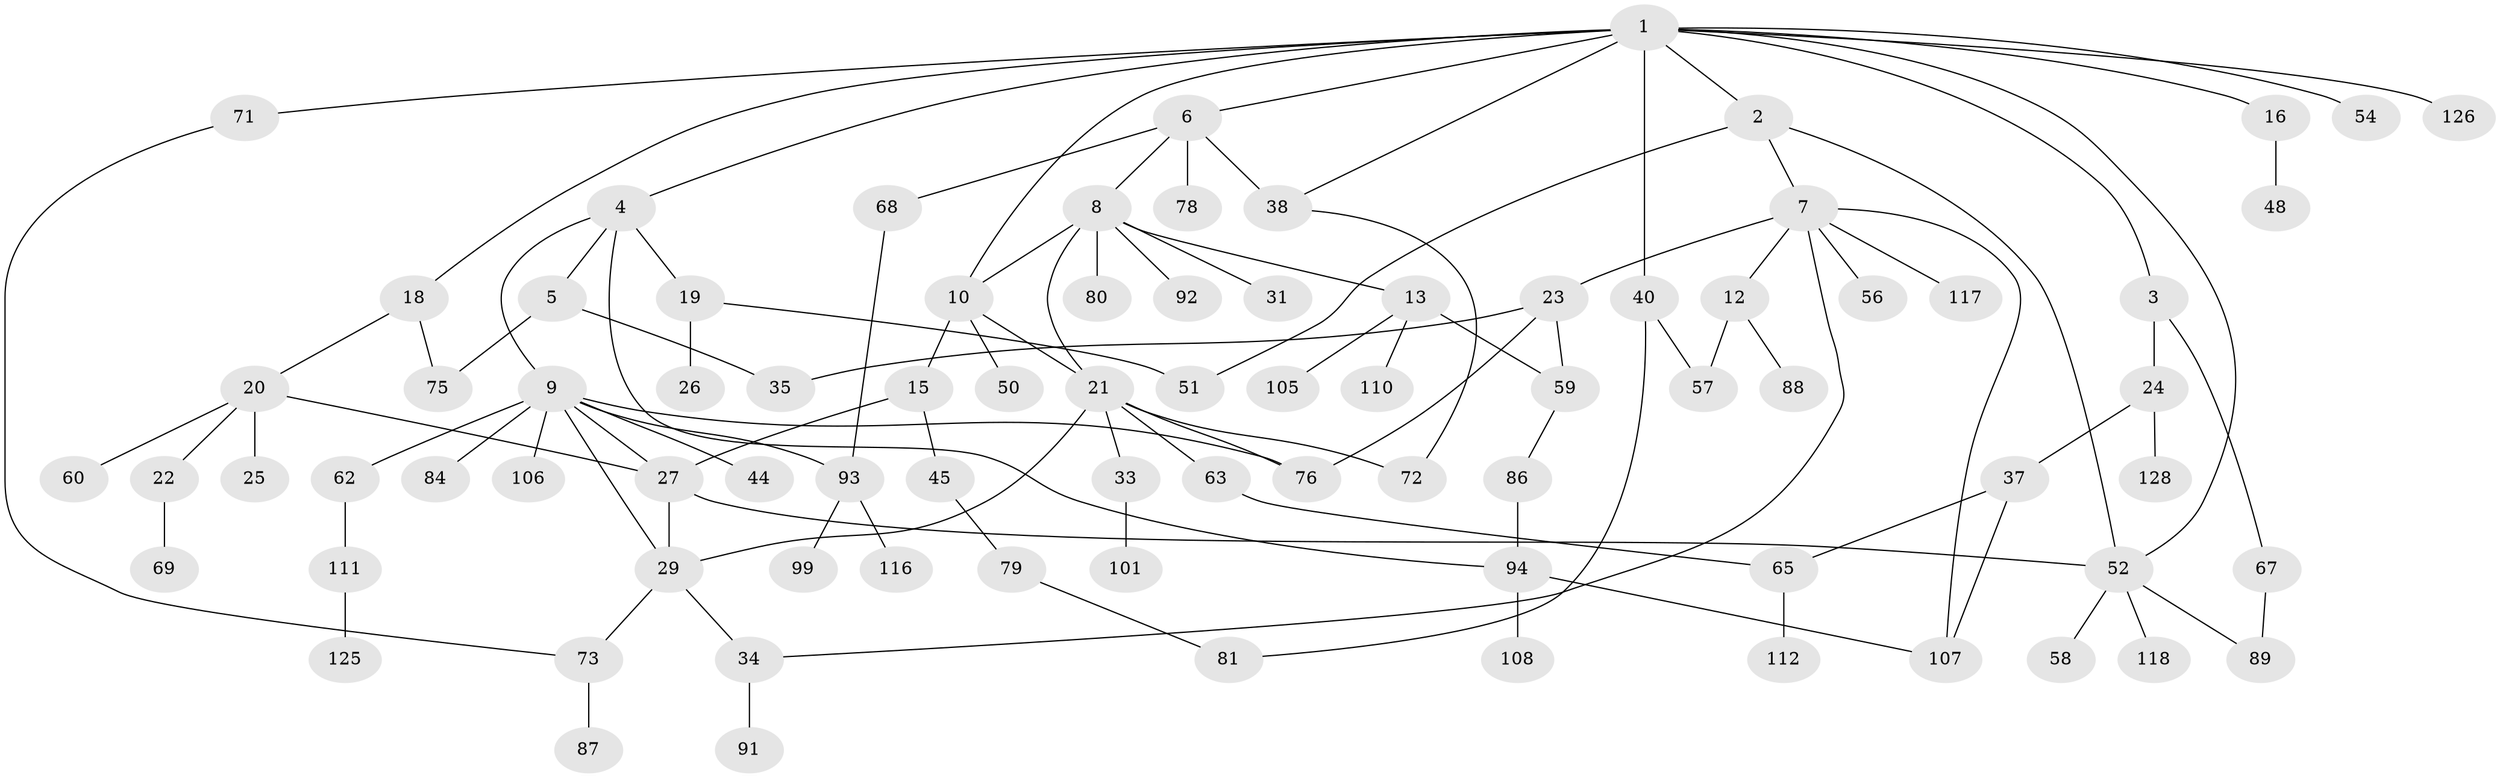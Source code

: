 // original degree distribution, {10: 0.0078125, 4: 0.0859375, 3: 0.203125, 5: 0.046875, 6: 0.0234375, 7: 0.0078125, 2: 0.3046875, 1: 0.3203125}
// Generated by graph-tools (version 1.1) at 2025/41/03/06/25 10:41:28]
// undirected, 83 vertices, 108 edges
graph export_dot {
graph [start="1"]
  node [color=gray90,style=filled];
  1 [super="+28"];
  2 [super="+43"];
  3 [super="+49"];
  4 [super="+36"];
  5 [super="+109"];
  6 [super="+46"];
  7 [super="+64"];
  8 [super="+11"];
  9 [super="+14"];
  10 [super="+17"];
  12 [super="+32"];
  13 [super="+98"];
  15 [super="+42"];
  16 [super="+115"];
  18;
  19 [super="+96"];
  20 [super="+39"];
  21 [super="+103"];
  22;
  23 [super="+41"];
  24 [super="+30"];
  25 [super="+95"];
  26 [super="+121"];
  27 [super="+55"];
  29 [super="+97"];
  31;
  33 [super="+53"];
  34 [super="+61"];
  35 [super="+104"];
  37 [super="+66"];
  38;
  40 [super="+47"];
  44;
  45;
  48;
  50 [super="+113"];
  51 [super="+90"];
  52 [super="+70"];
  54;
  56;
  57;
  58;
  59 [super="+74"];
  60;
  62;
  63;
  65 [super="+122"];
  67 [super="+123"];
  68 [super="+83"];
  69 [super="+119"];
  71;
  72;
  73 [super="+85"];
  75 [super="+77"];
  76 [super="+82"];
  78;
  79 [super="+102"];
  80;
  81;
  84;
  86;
  87;
  88;
  89;
  91 [super="+100"];
  92;
  93 [super="+114"];
  94 [super="+120"];
  99;
  101 [super="+124"];
  105;
  106;
  107;
  108;
  110;
  111;
  112;
  116;
  117 [super="+127"];
  118;
  125;
  126;
  128;
  1 -- 2;
  1 -- 3;
  1 -- 4;
  1 -- 6;
  1 -- 10;
  1 -- 16;
  1 -- 18;
  1 -- 126;
  1 -- 52;
  1 -- 54;
  1 -- 38;
  1 -- 40;
  1 -- 71;
  2 -- 7;
  2 -- 52;
  2 -- 51;
  3 -- 24;
  3 -- 67;
  4 -- 5;
  4 -- 9;
  4 -- 19;
  4 -- 94;
  5 -- 75;
  5 -- 35;
  6 -- 8;
  6 -- 78;
  6 -- 38;
  6 -- 68;
  7 -- 12;
  7 -- 23;
  7 -- 34;
  7 -- 56;
  7 -- 107;
  7 -- 117;
  8 -- 31;
  8 -- 10;
  8 -- 80;
  8 -- 21;
  8 -- 92;
  8 -- 13;
  9 -- 29;
  9 -- 44;
  9 -- 62;
  9 -- 93;
  9 -- 106;
  9 -- 27;
  9 -- 84;
  9 -- 76;
  10 -- 15;
  10 -- 50;
  10 -- 21;
  12 -- 57;
  12 -- 88;
  13 -- 59;
  13 -- 105;
  13 -- 110;
  15 -- 27;
  15 -- 45;
  16 -- 48;
  18 -- 20;
  18 -- 75;
  19 -- 26;
  19 -- 51;
  20 -- 22;
  20 -- 25;
  20 -- 60;
  20 -- 27;
  21 -- 33;
  21 -- 63;
  21 -- 76;
  21 -- 72;
  21 -- 29;
  22 -- 69;
  23 -- 35;
  23 -- 59;
  23 -- 76;
  24 -- 37;
  24 -- 128;
  27 -- 29;
  27 -- 52;
  29 -- 73;
  29 -- 34;
  33 -- 101;
  34 -- 91;
  37 -- 65;
  37 -- 107;
  38 -- 72;
  40 -- 81;
  40 -- 57;
  45 -- 79;
  52 -- 58;
  52 -- 89;
  52 -- 118;
  59 -- 86;
  62 -- 111;
  63 -- 65;
  65 -- 112;
  67 -- 89;
  68 -- 93;
  71 -- 73;
  73 -- 87;
  79 -- 81;
  86 -- 94;
  93 -- 99;
  93 -- 116;
  94 -- 108;
  94 -- 107;
  111 -- 125;
}
